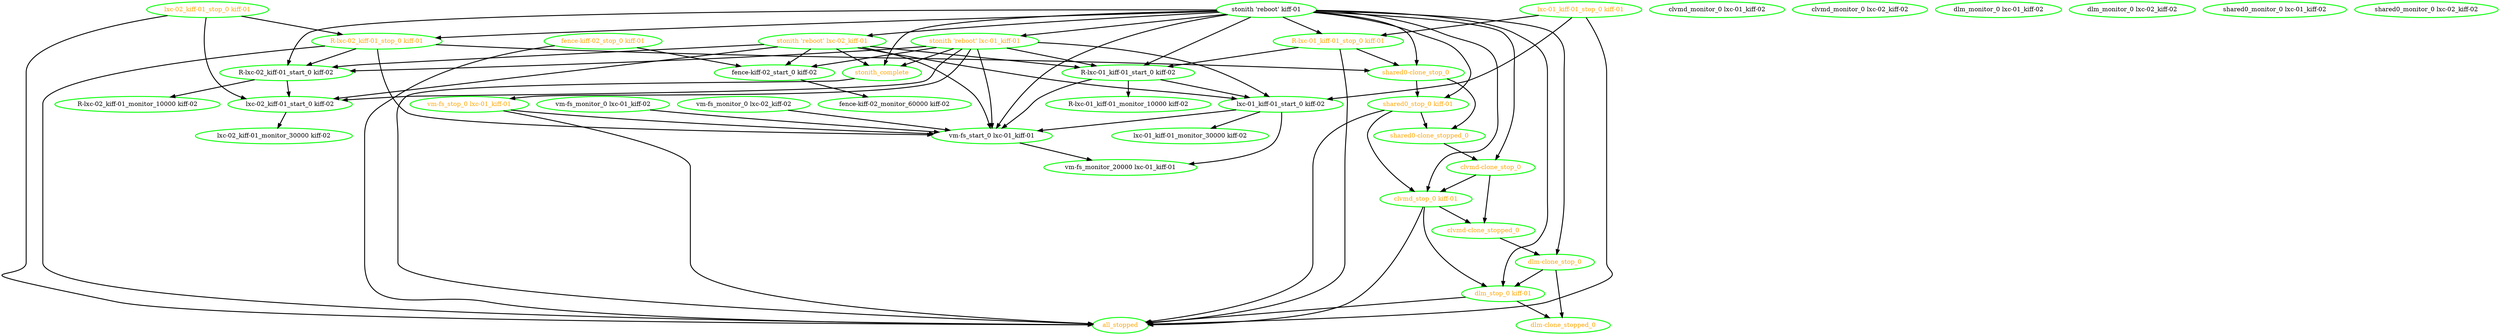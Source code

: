  digraph "g" {
"R-lxc-01_kiff-01_monitor_10000 kiff-02" [ style=bold color="green" fontcolor="black"]
"R-lxc-01_kiff-01_start_0 kiff-02" -> "R-lxc-01_kiff-01_monitor_10000 kiff-02" [ style = bold]
"R-lxc-01_kiff-01_start_0 kiff-02" -> "lxc-01_kiff-01_start_0 kiff-02" [ style = bold]
"R-lxc-01_kiff-01_start_0 kiff-02" -> "vm-fs_start_0 lxc-01_kiff-01" [ style = bold]
"R-lxc-01_kiff-01_start_0 kiff-02" [ style=bold color="green" fontcolor="black"]
"R-lxc-01_kiff-01_stop_0 kiff-01" -> "R-lxc-01_kiff-01_start_0 kiff-02" [ style = bold]
"R-lxc-01_kiff-01_stop_0 kiff-01" -> "all_stopped" [ style = bold]
"R-lxc-01_kiff-01_stop_0 kiff-01" -> "shared0-clone_stop_0" [ style = bold]
"R-lxc-01_kiff-01_stop_0 kiff-01" [ style=bold color="green" fontcolor="orange"]
"R-lxc-02_kiff-01_monitor_10000 kiff-02" [ style=bold color="green" fontcolor="black"]
"R-lxc-02_kiff-01_start_0 kiff-02" -> "R-lxc-02_kiff-01_monitor_10000 kiff-02" [ style = bold]
"R-lxc-02_kiff-01_start_0 kiff-02" -> "lxc-02_kiff-01_start_0 kiff-02" [ style = bold]
"R-lxc-02_kiff-01_start_0 kiff-02" [ style=bold color="green" fontcolor="black"]
"R-lxc-02_kiff-01_stop_0 kiff-01" -> "R-lxc-02_kiff-01_start_0 kiff-02" [ style = bold]
"R-lxc-02_kiff-01_stop_0 kiff-01" -> "all_stopped" [ style = bold]
"R-lxc-02_kiff-01_stop_0 kiff-01" -> "shared0-clone_stop_0" [ style = bold]
"R-lxc-02_kiff-01_stop_0 kiff-01" -> "vm-fs_start_0 lxc-01_kiff-01" [ style = bold]
"R-lxc-02_kiff-01_stop_0 kiff-01" [ style=bold color="green" fontcolor="orange"]
"all_stopped" [ style=bold color="green" fontcolor="orange"]
"clvmd-clone_stop_0" -> "clvmd-clone_stopped_0" [ style = bold]
"clvmd-clone_stop_0" -> "clvmd_stop_0 kiff-01" [ style = bold]
"clvmd-clone_stop_0" [ style=bold color="green" fontcolor="orange"]
"clvmd-clone_stopped_0" -> "dlm-clone_stop_0" [ style = bold]
"clvmd-clone_stopped_0" [ style=bold color="green" fontcolor="orange"]
"clvmd_monitor_0 lxc-01_kiff-02" [ style=bold color="green" fontcolor="black"]
"clvmd_monitor_0 lxc-02_kiff-02" [ style=bold color="green" fontcolor="black"]
"clvmd_stop_0 kiff-01" -> "all_stopped" [ style = bold]
"clvmd_stop_0 kiff-01" -> "clvmd-clone_stopped_0" [ style = bold]
"clvmd_stop_0 kiff-01" -> "dlm_stop_0 kiff-01" [ style = bold]
"clvmd_stop_0 kiff-01" [ style=bold color="green" fontcolor="orange"]
"dlm-clone_stop_0" -> "dlm-clone_stopped_0" [ style = bold]
"dlm-clone_stop_0" -> "dlm_stop_0 kiff-01" [ style = bold]
"dlm-clone_stop_0" [ style=bold color="green" fontcolor="orange"]
"dlm-clone_stopped_0" [ style=bold color="green" fontcolor="orange"]
"dlm_monitor_0 lxc-01_kiff-02" [ style=bold color="green" fontcolor="black"]
"dlm_monitor_0 lxc-02_kiff-02" [ style=bold color="green" fontcolor="black"]
"dlm_stop_0 kiff-01" -> "all_stopped" [ style = bold]
"dlm_stop_0 kiff-01" -> "dlm-clone_stopped_0" [ style = bold]
"dlm_stop_0 kiff-01" [ style=bold color="green" fontcolor="orange"]
"fence-kiff-02_monitor_60000 kiff-02" [ style=bold color="green" fontcolor="black"]
"fence-kiff-02_start_0 kiff-02" -> "fence-kiff-02_monitor_60000 kiff-02" [ style = bold]
"fence-kiff-02_start_0 kiff-02" [ style=bold color="green" fontcolor="black"]
"fence-kiff-02_stop_0 kiff-01" -> "all_stopped" [ style = bold]
"fence-kiff-02_stop_0 kiff-01" -> "fence-kiff-02_start_0 kiff-02" [ style = bold]
"fence-kiff-02_stop_0 kiff-01" [ style=bold color="green" fontcolor="orange"]
"lxc-01_kiff-01_monitor_30000 kiff-02" [ style=bold color="green" fontcolor="black"]
"lxc-01_kiff-01_start_0 kiff-02" -> "lxc-01_kiff-01_monitor_30000 kiff-02" [ style = bold]
"lxc-01_kiff-01_start_0 kiff-02" -> "vm-fs_monitor_20000 lxc-01_kiff-01" [ style = bold]
"lxc-01_kiff-01_start_0 kiff-02" -> "vm-fs_start_0 lxc-01_kiff-01" [ style = bold]
"lxc-01_kiff-01_start_0 kiff-02" [ style=bold color="green" fontcolor="black"]
"lxc-01_kiff-01_stop_0 kiff-01" -> "R-lxc-01_kiff-01_stop_0 kiff-01" [ style = bold]
"lxc-01_kiff-01_stop_0 kiff-01" -> "all_stopped" [ style = bold]
"lxc-01_kiff-01_stop_0 kiff-01" -> "lxc-01_kiff-01_start_0 kiff-02" [ style = bold]
"lxc-01_kiff-01_stop_0 kiff-01" [ style=bold color="green" fontcolor="orange"]
"lxc-02_kiff-01_monitor_30000 kiff-02" [ style=bold color="green" fontcolor="black"]
"lxc-02_kiff-01_start_0 kiff-02" -> "lxc-02_kiff-01_monitor_30000 kiff-02" [ style = bold]
"lxc-02_kiff-01_start_0 kiff-02" [ style=bold color="green" fontcolor="black"]
"lxc-02_kiff-01_stop_0 kiff-01" -> "R-lxc-02_kiff-01_stop_0 kiff-01" [ style = bold]
"lxc-02_kiff-01_stop_0 kiff-01" -> "all_stopped" [ style = bold]
"lxc-02_kiff-01_stop_0 kiff-01" -> "lxc-02_kiff-01_start_0 kiff-02" [ style = bold]
"lxc-02_kiff-01_stop_0 kiff-01" [ style=bold color="green" fontcolor="orange"]
"shared0-clone_stop_0" -> "shared0-clone_stopped_0" [ style = bold]
"shared0-clone_stop_0" -> "shared0_stop_0 kiff-01" [ style = bold]
"shared0-clone_stop_0" [ style=bold color="green" fontcolor="orange"]
"shared0-clone_stopped_0" -> "clvmd-clone_stop_0" [ style = bold]
"shared0-clone_stopped_0" [ style=bold color="green" fontcolor="orange"]
"shared0_monitor_0 lxc-01_kiff-02" [ style=bold color="green" fontcolor="black"]
"shared0_monitor_0 lxc-02_kiff-02" [ style=bold color="green" fontcolor="black"]
"shared0_stop_0 kiff-01" -> "all_stopped" [ style = bold]
"shared0_stop_0 kiff-01" -> "clvmd_stop_0 kiff-01" [ style = bold]
"shared0_stop_0 kiff-01" -> "shared0-clone_stopped_0" [ style = bold]
"shared0_stop_0 kiff-01" [ style=bold color="green" fontcolor="orange"]
"stonith 'reboot' kiff-01" -> "R-lxc-01_kiff-01_start_0 kiff-02" [ style = bold]
"stonith 'reboot' kiff-01" -> "R-lxc-01_kiff-01_stop_0 kiff-01" [ style = bold]
"stonith 'reboot' kiff-01" -> "R-lxc-02_kiff-01_start_0 kiff-02" [ style = bold]
"stonith 'reboot' kiff-01" -> "R-lxc-02_kiff-01_stop_0 kiff-01" [ style = bold]
"stonith 'reboot' kiff-01" -> "clvmd-clone_stop_0" [ style = bold]
"stonith 'reboot' kiff-01" -> "clvmd_stop_0 kiff-01" [ style = bold]
"stonith 'reboot' kiff-01" -> "dlm-clone_stop_0" [ style = bold]
"stonith 'reboot' kiff-01" -> "dlm_stop_0 kiff-01" [ style = bold]
"stonith 'reboot' kiff-01" -> "shared0-clone_stop_0" [ style = bold]
"stonith 'reboot' kiff-01" -> "shared0_stop_0 kiff-01" [ style = bold]
"stonith 'reboot' kiff-01" -> "stonith 'reboot' lxc-01_kiff-01" [ style = bold]
"stonith 'reboot' kiff-01" -> "stonith 'reboot' lxc-02_kiff-01" [ style = bold]
"stonith 'reboot' kiff-01" -> "stonith_complete" [ style = bold]
"stonith 'reboot' kiff-01" -> "vm-fs_start_0 lxc-01_kiff-01" [ style = bold]
"stonith 'reboot' kiff-01" [ style=bold color="green" fontcolor="black"]
"stonith 'reboot' lxc-01_kiff-01" -> "R-lxc-01_kiff-01_start_0 kiff-02" [ style = bold]
"stonith 'reboot' lxc-01_kiff-01" -> "R-lxc-02_kiff-01_start_0 kiff-02" [ style = bold]
"stonith 'reboot' lxc-01_kiff-01" -> "fence-kiff-02_start_0 kiff-02" [ style = bold]
"stonith 'reboot' lxc-01_kiff-01" -> "lxc-01_kiff-01_start_0 kiff-02" [ style = bold]
"stonith 'reboot' lxc-01_kiff-01" -> "lxc-02_kiff-01_start_0 kiff-02" [ style = bold]
"stonith 'reboot' lxc-01_kiff-01" -> "stonith_complete" [ style = bold]
"stonith 'reboot' lxc-01_kiff-01" -> "vm-fs_start_0 lxc-01_kiff-01" [ style = bold]
"stonith 'reboot' lxc-01_kiff-01" -> "vm-fs_stop_0 lxc-01_kiff-01" [ style = bold]
"stonith 'reboot' lxc-01_kiff-01" [ style=bold color="green" fontcolor="orange"]
"stonith 'reboot' lxc-02_kiff-01" -> "R-lxc-01_kiff-01_start_0 kiff-02" [ style = bold]
"stonith 'reboot' lxc-02_kiff-01" -> "R-lxc-02_kiff-01_start_0 kiff-02" [ style = bold]
"stonith 'reboot' lxc-02_kiff-01" -> "fence-kiff-02_start_0 kiff-02" [ style = bold]
"stonith 'reboot' lxc-02_kiff-01" -> "lxc-01_kiff-01_start_0 kiff-02" [ style = bold]
"stonith 'reboot' lxc-02_kiff-01" -> "lxc-02_kiff-01_start_0 kiff-02" [ style = bold]
"stonith 'reboot' lxc-02_kiff-01" -> "stonith_complete" [ style = bold]
"stonith 'reboot' lxc-02_kiff-01" -> "vm-fs_start_0 lxc-01_kiff-01" [ style = bold]
"stonith 'reboot' lxc-02_kiff-01" [ style=bold color="green" fontcolor="orange"]
"stonith_complete" -> "all_stopped" [ style = bold]
"stonith_complete" [ style=bold color="green" fontcolor="orange"]
"vm-fs_monitor_0 lxc-01_kiff-02" -> "vm-fs_start_0 lxc-01_kiff-01" [ style = bold]
"vm-fs_monitor_0 lxc-01_kiff-02" [ style=bold color="green" fontcolor="black"]
"vm-fs_monitor_0 lxc-02_kiff-02" -> "vm-fs_start_0 lxc-01_kiff-01" [ style = bold]
"vm-fs_monitor_0 lxc-02_kiff-02" [ style=bold color="green" fontcolor="black"]
"vm-fs_monitor_20000 lxc-01_kiff-01" [ style=bold color="green" fontcolor="black"]
"vm-fs_start_0 lxc-01_kiff-01" -> "vm-fs_monitor_20000 lxc-01_kiff-01" [ style = bold]
"vm-fs_start_0 lxc-01_kiff-01" [ style=bold color="green" fontcolor="black"]
"vm-fs_stop_0 lxc-01_kiff-01" -> "all_stopped" [ style = bold]
"vm-fs_stop_0 lxc-01_kiff-01" -> "vm-fs_start_0 lxc-01_kiff-01" [ style = bold]
"vm-fs_stop_0 lxc-01_kiff-01" [ style=bold color="green" fontcolor="orange"]
}
